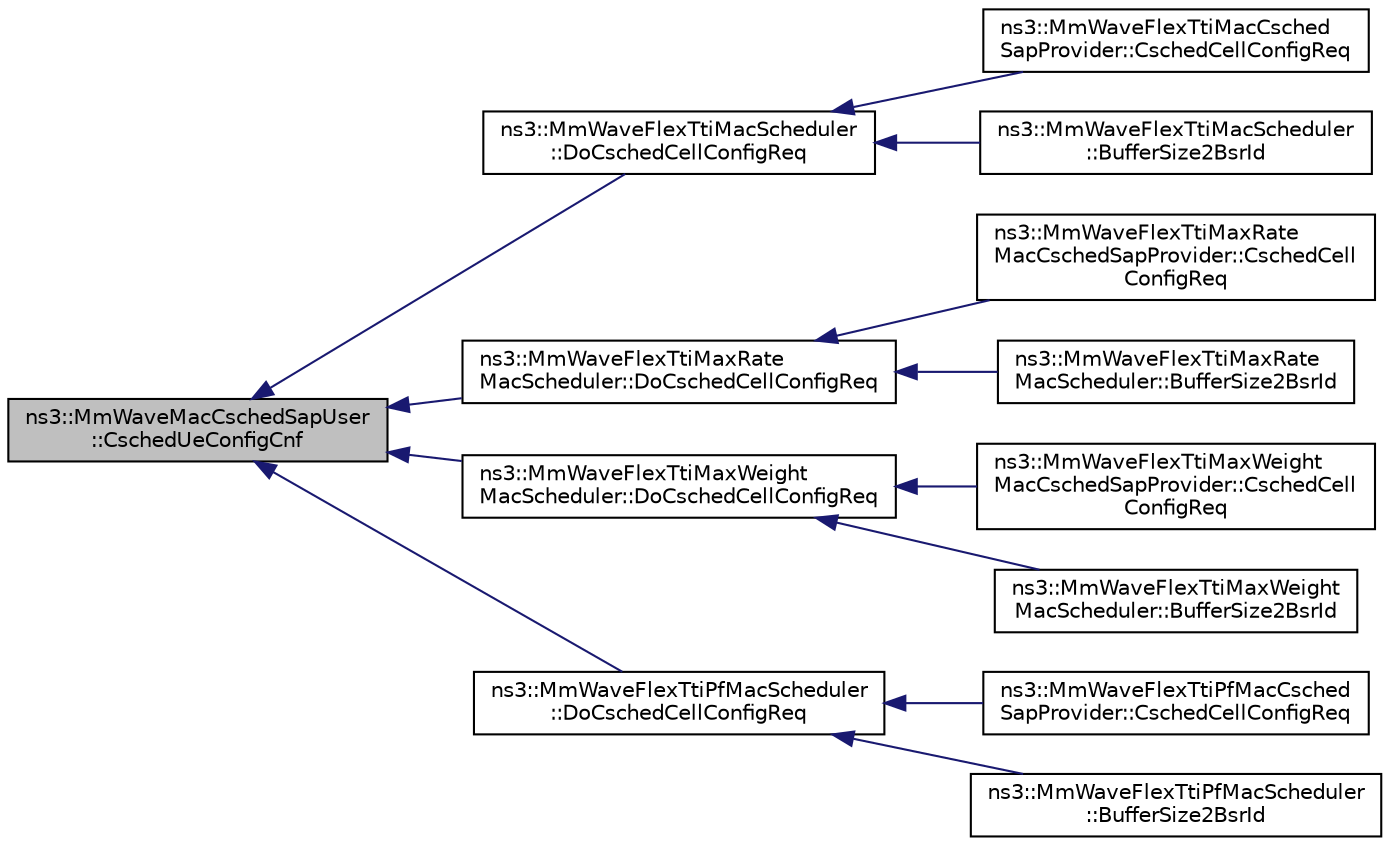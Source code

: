 digraph "ns3::MmWaveMacCschedSapUser::CschedUeConfigCnf"
{
  edge [fontname="Helvetica",fontsize="10",labelfontname="Helvetica",labelfontsize="10"];
  node [fontname="Helvetica",fontsize="10",shape=record];
  rankdir="LR";
  Node1 [label="ns3::MmWaveMacCschedSapUser\l::CschedUeConfigCnf",height=0.2,width=0.4,color="black", fillcolor="grey75", style="filled", fontcolor="black"];
  Node1 -> Node2 [dir="back",color="midnightblue",fontsize="10",style="solid"];
  Node2 [label="ns3::MmWaveFlexTtiMacScheduler\l::DoCschedCellConfigReq",height=0.2,width=0.4,color="black", fillcolor="white", style="filled",URL="$d0/deb/classns3_1_1MmWaveFlexTtiMacScheduler.html#a0a2e93c1c14b4e26b6fcb1eec990309d"];
  Node2 -> Node3 [dir="back",color="midnightblue",fontsize="10",style="solid"];
  Node3 [label="ns3::MmWaveFlexTtiMacCsched\lSapProvider::CschedCellConfigReq",height=0.2,width=0.4,color="black", fillcolor="white", style="filled",URL="$d4/d27/classns3_1_1MmWaveFlexTtiMacCschedSapProvider.html#ab9f93f39e252631fabd114bf1a2b0f87",tooltip="CSCHED_CELL_CONFIG_REQ. "];
  Node2 -> Node4 [dir="back",color="midnightblue",fontsize="10",style="solid"];
  Node4 [label="ns3::MmWaveFlexTtiMacScheduler\l::BufferSize2BsrId",height=0.2,width=0.4,color="black", fillcolor="white", style="filled",URL="$d0/deb/classns3_1_1MmWaveFlexTtiMacScheduler.html#ab79185896cecec99171bf5bf48793a83"];
  Node1 -> Node5 [dir="back",color="midnightblue",fontsize="10",style="solid"];
  Node5 [label="ns3::MmWaveFlexTtiMaxRate\lMacScheduler::DoCschedCellConfigReq",height=0.2,width=0.4,color="black", fillcolor="white", style="filled",URL="$df/d2a/classns3_1_1MmWaveFlexTtiMaxRateMacScheduler.html#aee37094f0a102854763045030a661dcf"];
  Node5 -> Node6 [dir="back",color="midnightblue",fontsize="10",style="solid"];
  Node6 [label="ns3::MmWaveFlexTtiMaxRate\lMacCschedSapProvider::CschedCell\lConfigReq",height=0.2,width=0.4,color="black", fillcolor="white", style="filled",URL="$d1/d89/classns3_1_1MmWaveFlexTtiMaxRateMacCschedSapProvider.html#aab58207e90916afdbf3757a50c8ab6e7",tooltip="CSCHED_CELL_CONFIG_REQ. "];
  Node5 -> Node7 [dir="back",color="midnightblue",fontsize="10",style="solid"];
  Node7 [label="ns3::MmWaveFlexTtiMaxRate\lMacScheduler::BufferSize2BsrId",height=0.2,width=0.4,color="black", fillcolor="white", style="filled",URL="$df/d2a/classns3_1_1MmWaveFlexTtiMaxRateMacScheduler.html#ad780da63c5b2502e6b254f42a28db30b"];
  Node1 -> Node8 [dir="back",color="midnightblue",fontsize="10",style="solid"];
  Node8 [label="ns3::MmWaveFlexTtiMaxWeight\lMacScheduler::DoCschedCellConfigReq",height=0.2,width=0.4,color="black", fillcolor="white", style="filled",URL="$dc/d15/classns3_1_1MmWaveFlexTtiMaxWeightMacScheduler.html#acd909feafdf073acb44e5d6caa3d4309"];
  Node8 -> Node9 [dir="back",color="midnightblue",fontsize="10",style="solid"];
  Node9 [label="ns3::MmWaveFlexTtiMaxWeight\lMacCschedSapProvider::CschedCell\lConfigReq",height=0.2,width=0.4,color="black", fillcolor="white", style="filled",URL="$d7/d42/classns3_1_1MmWaveFlexTtiMaxWeightMacCschedSapProvider.html#a948e6bb03e7f3cd6bfa640b08caad083",tooltip="CSCHED_CELL_CONFIG_REQ. "];
  Node8 -> Node10 [dir="back",color="midnightblue",fontsize="10",style="solid"];
  Node10 [label="ns3::MmWaveFlexTtiMaxWeight\lMacScheduler::BufferSize2BsrId",height=0.2,width=0.4,color="black", fillcolor="white", style="filled",URL="$dc/d15/classns3_1_1MmWaveFlexTtiMaxWeightMacScheduler.html#aa0900481ed4eff482d7b6582346fd696"];
  Node1 -> Node11 [dir="back",color="midnightblue",fontsize="10",style="solid"];
  Node11 [label="ns3::MmWaveFlexTtiPfMacScheduler\l::DoCschedCellConfigReq",height=0.2,width=0.4,color="black", fillcolor="white", style="filled",URL="$d1/d01/classns3_1_1MmWaveFlexTtiPfMacScheduler.html#a9cc948deb562a6867cce0d39a4e38607"];
  Node11 -> Node12 [dir="back",color="midnightblue",fontsize="10",style="solid"];
  Node12 [label="ns3::MmWaveFlexTtiPfMacCsched\lSapProvider::CschedCellConfigReq",height=0.2,width=0.4,color="black", fillcolor="white", style="filled",URL="$d5/d0b/classns3_1_1MmWaveFlexTtiPfMacCschedSapProvider.html#afc36df75a2b04e9df3737e528039d21e",tooltip="CSCHED_CELL_CONFIG_REQ. "];
  Node11 -> Node13 [dir="back",color="midnightblue",fontsize="10",style="solid"];
  Node13 [label="ns3::MmWaveFlexTtiPfMacScheduler\l::BufferSize2BsrId",height=0.2,width=0.4,color="black", fillcolor="white", style="filled",URL="$d1/d01/classns3_1_1MmWaveFlexTtiPfMacScheduler.html#a4465ce7c00779c50e2795436d39e5db5"];
}
